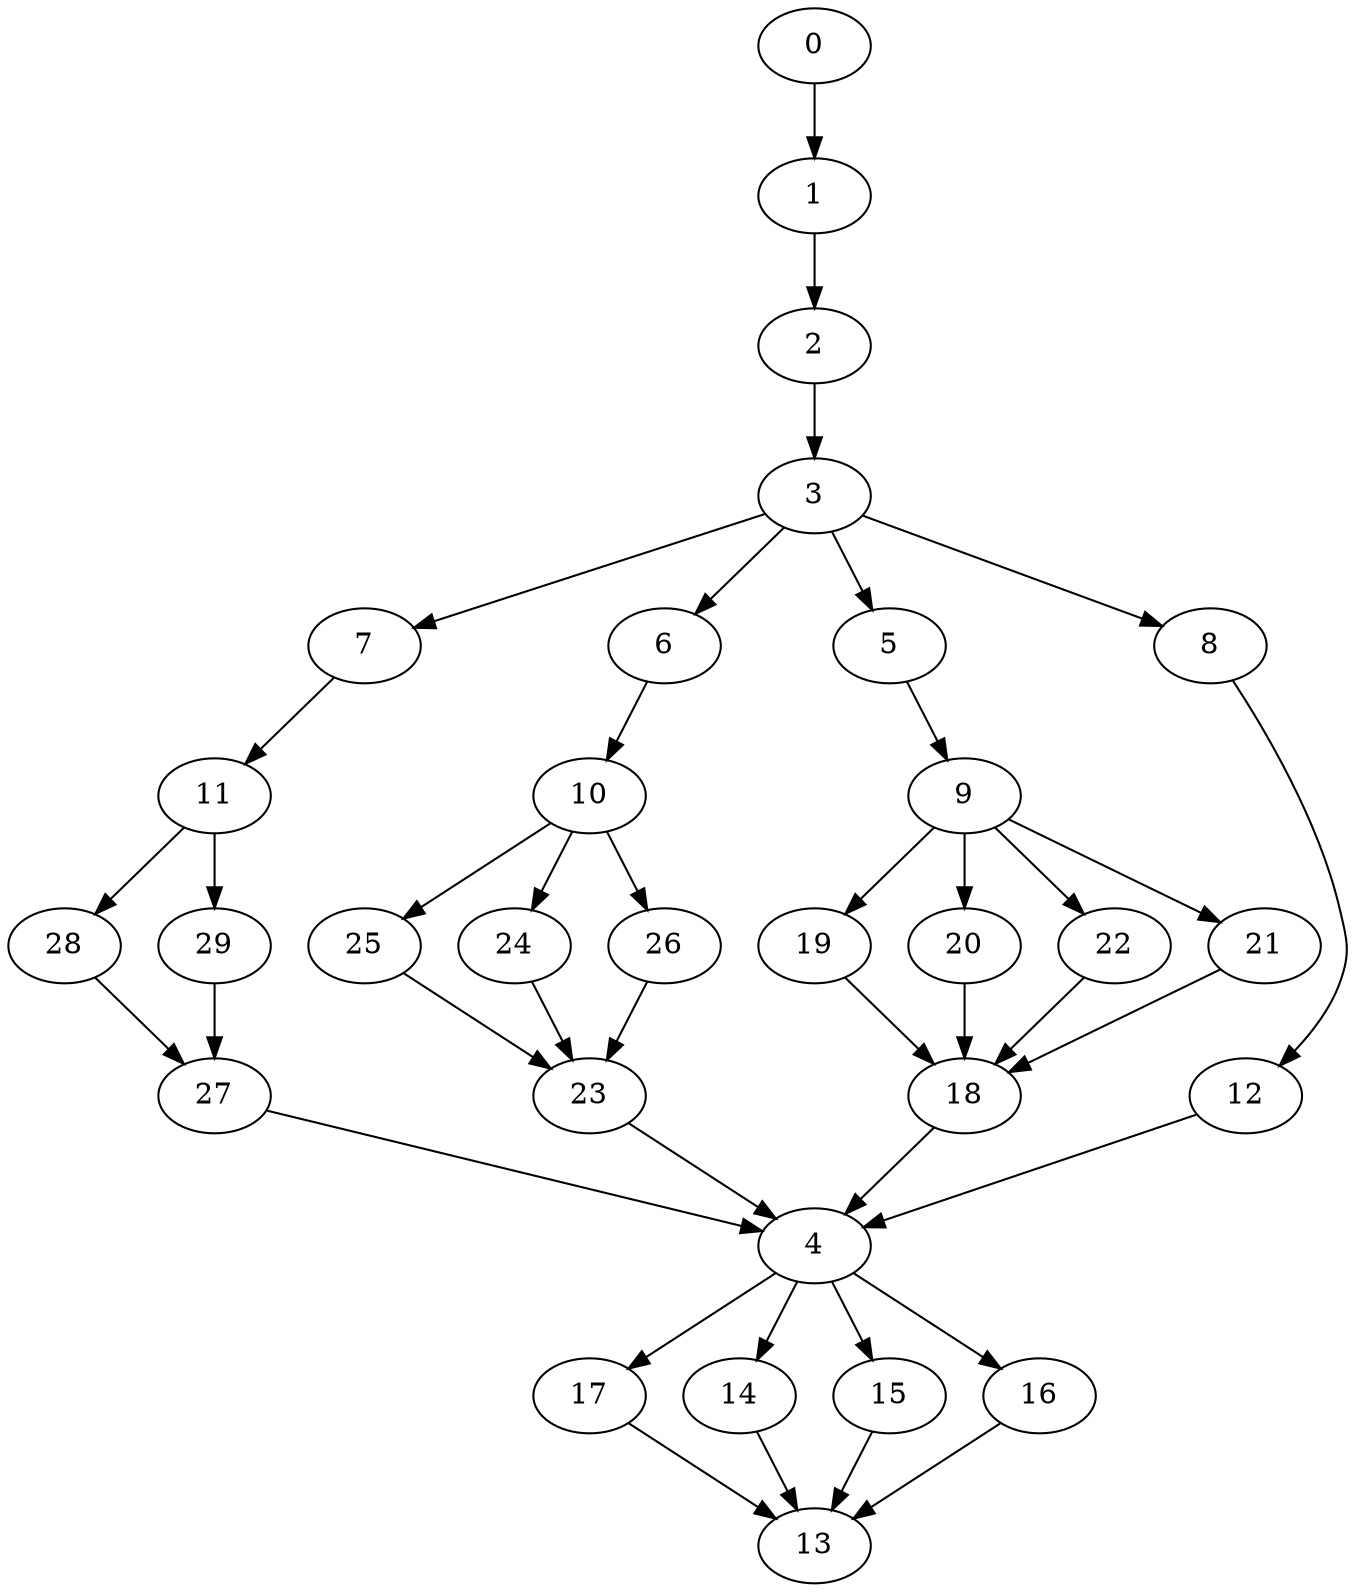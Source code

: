 digraph "SeriesParallel-MaxBf-5_Nodes_30_CCR_9.99_WeightType_Random#2_Heterogeneous-4-2-strong" {
0 [Weight=10];
1 [Weight=5];
2 [Weight=2];
3 [Weight=7];
7 [Weight=2];
6 [Weight=10];
5 [Weight=2];
11 [Weight=2];
9 [Weight=8];
10 [Weight=5];
8 [Weight=6];
28 [Weight=10];
29 [Weight=2];
25 [Weight=7];
19 [Weight=2];
20 [Weight=10];
24 [Weight=8];
22 [Weight=5];
21 [Weight=9];
18 [Weight=2];
12 [Weight=7];
27 [Weight=7];
26 [Weight=2];
23 [Weight=4];
4 [Weight=2];
17 [Weight=4];
14 [Weight=7];
15 [Weight=10];
16 [Weight=8];
13 [Weight=3];
12 -> 4 [Weight=38];
2 -> 3 [Weight=61];
23 -> 4 [Weight=15];
16 -> 13 [Weight=15];
5 -> 9 [Weight=23];
3 -> 6 [Weight=31];
3 -> 7 [Weight=23];
8 -> 12 [Weight=69];
15 -> 13 [Weight=31];
9 -> 21 [Weight=46];
14 -> 13 [Weight=38];
26 -> 23 [Weight=15];
3 -> 8 [Weight=69];
10 -> 24 [Weight=15];
9 -> 20 [Weight=61];
9 -> 22 [Weight=15];
0 -> 1 [Weight=76];
18 -> 4 [Weight=46];
9 -> 19 [Weight=23];
7 -> 11 [Weight=61];
17 -> 13 [Weight=69];
4 -> 17 [Weight=69];
4 -> 14 [Weight=38];
11 -> 29 [Weight=38];
3 -> 5 [Weight=23];
29 -> 27 [Weight=61];
1 -> 2 [Weight=38];
10 -> 26 [Weight=15];
25 -> 23 [Weight=76];
10 -> 25 [Weight=31];
21 -> 18 [Weight=15];
4 -> 15 [Weight=61];
11 -> 28 [Weight=53];
19 -> 18 [Weight=38];
20 -> 18 [Weight=23];
4 -> 16 [Weight=23];
24 -> 23 [Weight=53];
28 -> 27 [Weight=61];
27 -> 4 [Weight=38];
22 -> 18 [Weight=23];
6 -> 10 [Weight=61];
}
